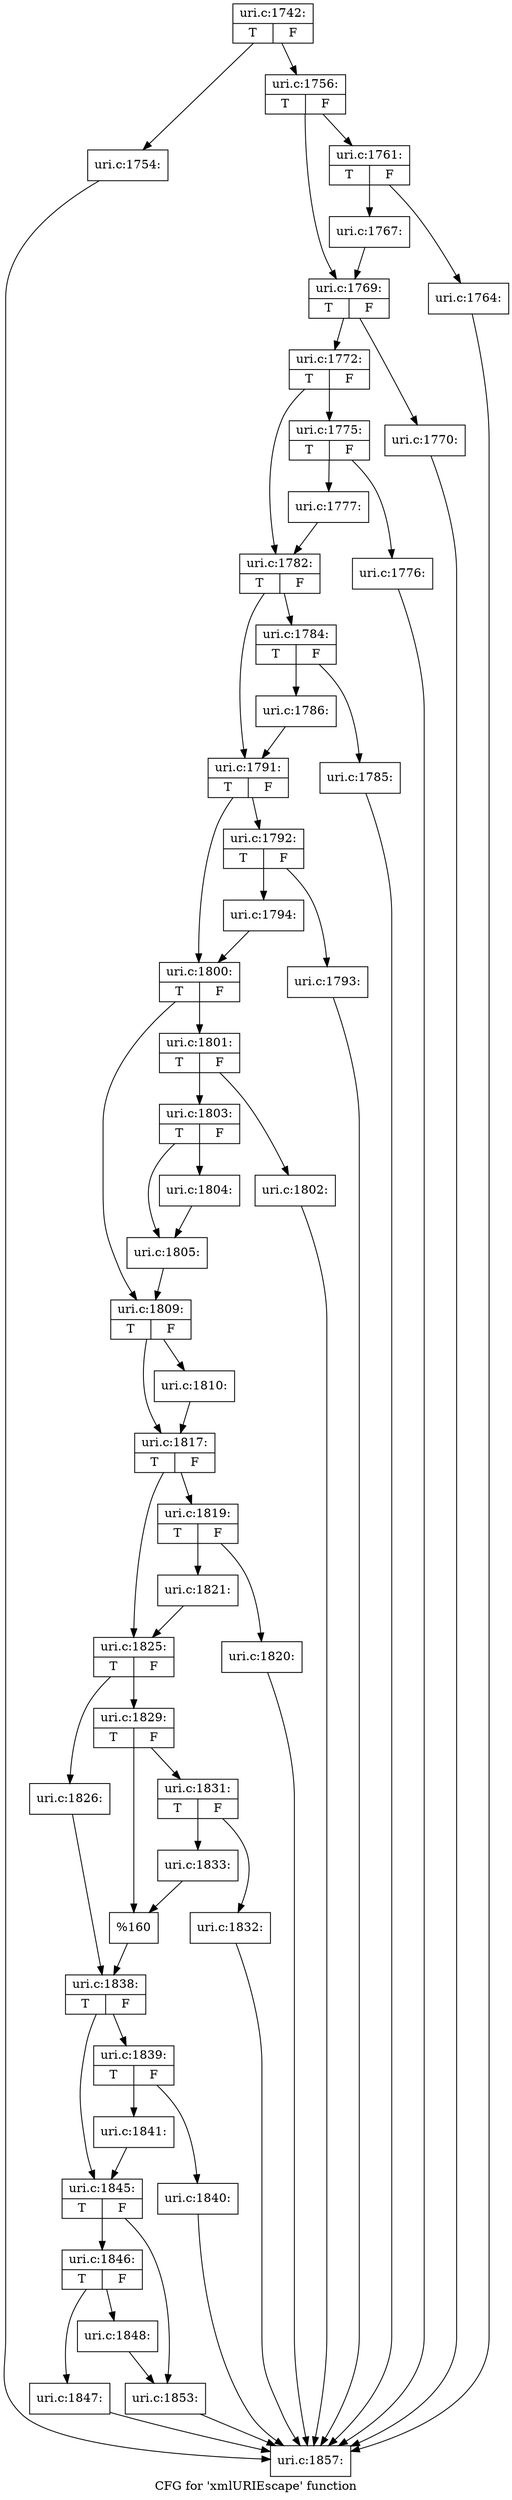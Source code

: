 digraph "CFG for 'xmlURIEscape' function" {
	label="CFG for 'xmlURIEscape' function";

	Node0x486a760 [shape=record,label="{uri.c:1742:|{<s0>T|<s1>F}}"];
	Node0x486a760 -> Node0x487f8d0;
	Node0x486a760 -> Node0x487f920;
	Node0x487f8d0 [shape=record,label="{uri.c:1754:}"];
	Node0x487f8d0 -> Node0x487ea20;
	Node0x487f920 [shape=record,label="{uri.c:1756:|{<s0>T|<s1>F}}"];
	Node0x487f920 -> Node0x487ff00;
	Node0x487f920 -> Node0x487ff50;
	Node0x487ff00 [shape=record,label="{uri.c:1761:|{<s0>T|<s1>F}}"];
	Node0x487ff00 -> Node0x48807f0;
	Node0x487ff00 -> Node0x4880840;
	Node0x48807f0 [shape=record,label="{uri.c:1764:}"];
	Node0x48807f0 -> Node0x487ea20;
	Node0x4880840 [shape=record,label="{uri.c:1767:}"];
	Node0x4880840 -> Node0x487ff50;
	Node0x487ff50 [shape=record,label="{uri.c:1769:|{<s0>T|<s1>F}}"];
	Node0x487ff50 -> Node0x4880f70;
	Node0x487ff50 -> Node0x4880f20;
	Node0x4880f20 [shape=record,label="{uri.c:1770:}"];
	Node0x4880f20 -> Node0x487ea20;
	Node0x4880f70 [shape=record,label="{uri.c:1772:|{<s0>T|<s1>F}}"];
	Node0x4880f70 -> Node0x4881480;
	Node0x4880f70 -> Node0x48814d0;
	Node0x4881480 [shape=record,label="{uri.c:1775:|{<s0>T|<s1>F}}"];
	Node0x4881480 -> Node0x4881e60;
	Node0x4881480 -> Node0x4881e10;
	Node0x4881e10 [shape=record,label="{uri.c:1776:}"];
	Node0x4881e10 -> Node0x487ea20;
	Node0x4881e60 [shape=record,label="{uri.c:1777:}"];
	Node0x4881e60 -> Node0x48814d0;
	Node0x48814d0 [shape=record,label="{uri.c:1782:|{<s0>T|<s1>F}}"];
	Node0x48814d0 -> Node0x4882c50;
	Node0x48814d0 -> Node0x4883480;
	Node0x4882c50 [shape=record,label="{uri.c:1784:|{<s0>T|<s1>F}}"];
	Node0x4882c50 -> Node0x4883c90;
	Node0x4882c50 -> Node0x4883c40;
	Node0x4883c40 [shape=record,label="{uri.c:1785:}"];
	Node0x4883c40 -> Node0x487ea20;
	Node0x4883c90 [shape=record,label="{uri.c:1786:}"];
	Node0x4883c90 -> Node0x4883480;
	Node0x4883480 [shape=record,label="{uri.c:1791:|{<s0>T|<s1>F}}"];
	Node0x4883480 -> Node0x4884a80;
	Node0x4883480 -> Node0x4884ad0;
	Node0x4884a80 [shape=record,label="{uri.c:1792:|{<s0>T|<s1>F}}"];
	Node0x4884a80 -> Node0x48853d0;
	Node0x4884a80 -> Node0x4885380;
	Node0x4885380 [shape=record,label="{uri.c:1793:}"];
	Node0x4885380 -> Node0x487ea20;
	Node0x48853d0 [shape=record,label="{uri.c:1794:}"];
	Node0x48853d0 -> Node0x4884ad0;
	Node0x4884ad0 [shape=record,label="{uri.c:1800:|{<s0>T|<s1>F}}"];
	Node0x4884ad0 -> Node0x4886520;
	Node0x4884ad0 -> Node0x4886570;
	Node0x4886520 [shape=record,label="{uri.c:1801:|{<s0>T|<s1>F}}"];
	Node0x4886520 -> Node0x4886d40;
	Node0x4886520 -> Node0x4886cf0;
	Node0x4886cf0 [shape=record,label="{uri.c:1802:}"];
	Node0x4886cf0 -> Node0x487ea20;
	Node0x4886d40 [shape=record,label="{uri.c:1803:|{<s0>T|<s1>F}}"];
	Node0x4886d40 -> Node0x4887220;
	Node0x4886d40 -> Node0x4887270;
	Node0x4887220 [shape=record,label="{uri.c:1804:}"];
	Node0x4887220 -> Node0x4887270;
	Node0x4887270 [shape=record,label="{uri.c:1805:}"];
	Node0x4887270 -> Node0x4886570;
	Node0x4886570 [shape=record,label="{uri.c:1809:|{<s0>T|<s1>F}}"];
	Node0x4886570 -> Node0x4887ef0;
	Node0x4886570 -> Node0x4887f40;
	Node0x4887ef0 [shape=record,label="{uri.c:1810:}"];
	Node0x4887ef0 -> Node0x4887f40;
	Node0x4887f40 [shape=record,label="{uri.c:1817:|{<s0>T|<s1>F}}"];
	Node0x4887f40 -> Node0x48892a0;
	Node0x4887f40 -> Node0x48892f0;
	Node0x48892a0 [shape=record,label="{uri.c:1819:|{<s0>T|<s1>F}}"];
	Node0x48892a0 -> Node0x4889cb0;
	Node0x48892a0 -> Node0x4889c60;
	Node0x4889c60 [shape=record,label="{uri.c:1820:}"];
	Node0x4889c60 -> Node0x487ea20;
	Node0x4889cb0 [shape=record,label="{uri.c:1821:}"];
	Node0x4889cb0 -> Node0x48892f0;
	Node0x48892f0 [shape=record,label="{uri.c:1825:|{<s0>T|<s1>F}}"];
	Node0x48892f0 -> Node0x488af90;
	Node0x48892f0 -> Node0x488b030;
	Node0x488af90 [shape=record,label="{uri.c:1826:}"];
	Node0x488af90 -> Node0x488afe0;
	Node0x488b030 [shape=record,label="{uri.c:1829:|{<s0>T|<s1>F}}"];
	Node0x488b030 -> Node0x488bd30;
	Node0x488b030 -> Node0x488bd80;
	Node0x488bd30 [shape=record,label="{uri.c:1831:|{<s0>T|<s1>F}}"];
	Node0x488bd30 -> Node0x488c740;
	Node0x488bd30 -> Node0x488c6f0;
	Node0x488c6f0 [shape=record,label="{uri.c:1832:}"];
	Node0x488c6f0 -> Node0x487ea20;
	Node0x488c740 [shape=record,label="{uri.c:1833:}"];
	Node0x488c740 -> Node0x488bd80;
	Node0x488bd80 [shape=record,label="{%160}"];
	Node0x488bd80 -> Node0x488afe0;
	Node0x488afe0 [shape=record,label="{uri.c:1838:|{<s0>T|<s1>F}}"];
	Node0x488afe0 -> Node0x488d540;
	Node0x488afe0 -> Node0x488d590;
	Node0x488d540 [shape=record,label="{uri.c:1839:|{<s0>T|<s1>F}}"];
	Node0x488d540 -> Node0x488e340;
	Node0x488d540 -> Node0x488e2f0;
	Node0x488e2f0 [shape=record,label="{uri.c:1840:}"];
	Node0x488e2f0 -> Node0x487ea20;
	Node0x488e340 [shape=record,label="{uri.c:1841:}"];
	Node0x488e340 -> Node0x488d590;
	Node0x488d590 [shape=record,label="{uri.c:1845:|{<s0>T|<s1>F}}"];
	Node0x488d590 -> Node0x488ee10;
	Node0x488d590 -> Node0x488ee60;
	Node0x488ee10 [shape=record,label="{uri.c:1846:|{<s0>T|<s1>F}}"];
	Node0x488ee10 -> Node0x488f7f0;
	Node0x488ee10 -> Node0x488f7a0;
	Node0x488f7a0 [shape=record,label="{uri.c:1847:}"];
	Node0x488f7a0 -> Node0x487ea20;
	Node0x488f7f0 [shape=record,label="{uri.c:1848:}"];
	Node0x488f7f0 -> Node0x488ee60;
	Node0x488ee60 [shape=record,label="{uri.c:1853:}"];
	Node0x488ee60 -> Node0x487ea20;
	Node0x487ea20 [shape=record,label="{uri.c:1857:}"];
}
